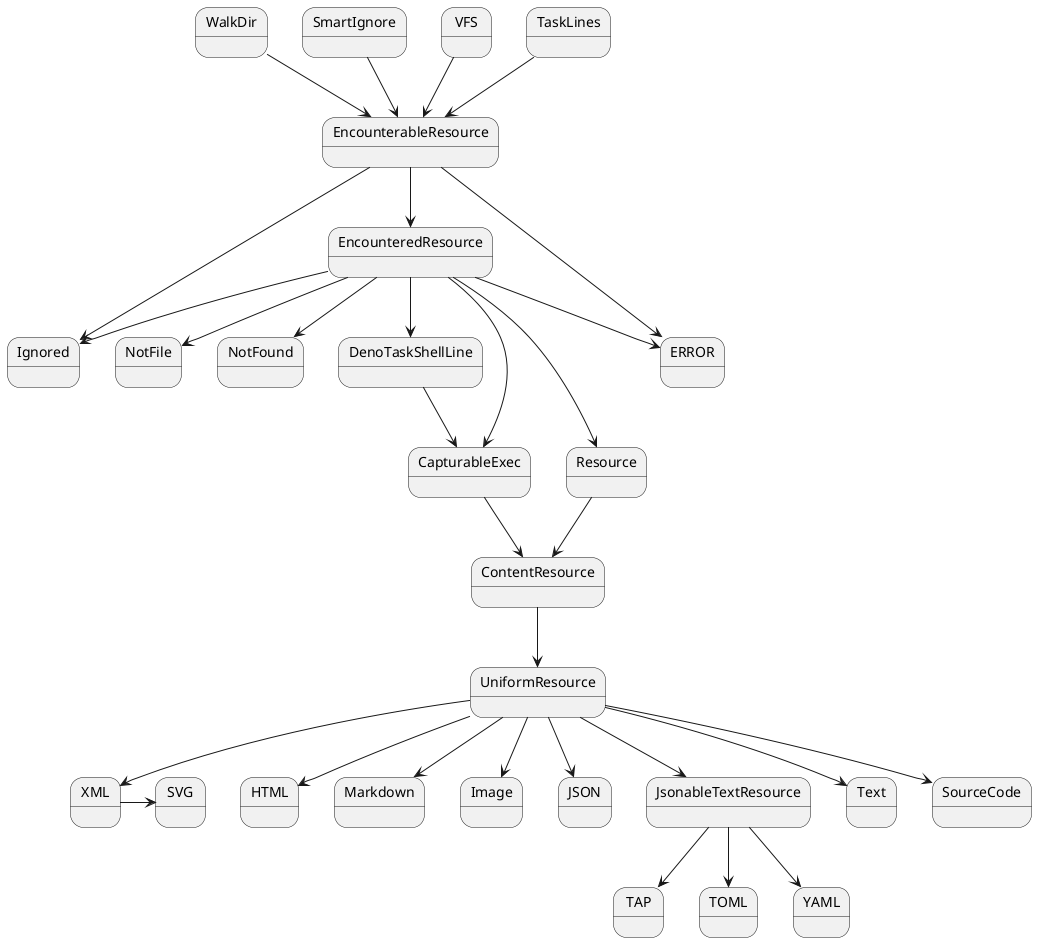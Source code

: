 @startuml Resources State Machine

state WalkDir {
}

state SmartIgnore {
}

state VFS {
}

state TaskLines {
}

state EncounterableResource {
}

state Ignored {
}

state EncounteredResource {
}

state NotFile {
}

state NotFound {
}

state ERROR {
}

state DenoTaskShellLine {
}

state Resource {
}

state CapturableExec {
}

state ContentResource {

}

state UniformResource {
}

state HTML {
}

state Markdown {
}

state Image {
}

state JSON {
}

state JsonableTextResource {
}

state TAP {
}

state TOML {
}

state YAML {
}

state Text {
}

state XML {
}

state SVG {
}

state SourceCode {
}

WalkDir --> EncounterableResource
SmartIgnore --> EncounterableResource
VFS --> EncounterableResource
TaskLines --> EncounterableResource

EncounterableResource --> Ignored
EncounterableResource --> ERROR
EncounterableResource --> EncounteredResource
EncounteredResource --> Ignored
EncounteredResource --> ERROR
EncounteredResource --> NotFile
EncounteredResource --> NotFound
EncounteredResource --> Resource
EncounteredResource --> CapturableExec

EncounteredResource --> DenoTaskShellLine
DenoTaskShellLine --> CapturableExec

Resource --> ContentResource
CapturableExec --> ContentResource

ContentResource --> UniformResource

UniformResource --> HTML
UniformResource --> Image
UniformResource --> Markdown
UniformResource --> Text
UniformResource --> SourceCode

UniformResource --> JSON
UniformResource --> JsonableTextResource
JsonableTextResource --> TAP
JsonableTextResource --> TOML
JsonableTextResource --> YAML

UniformResource --> XML
XML -> SVG

@enduml
